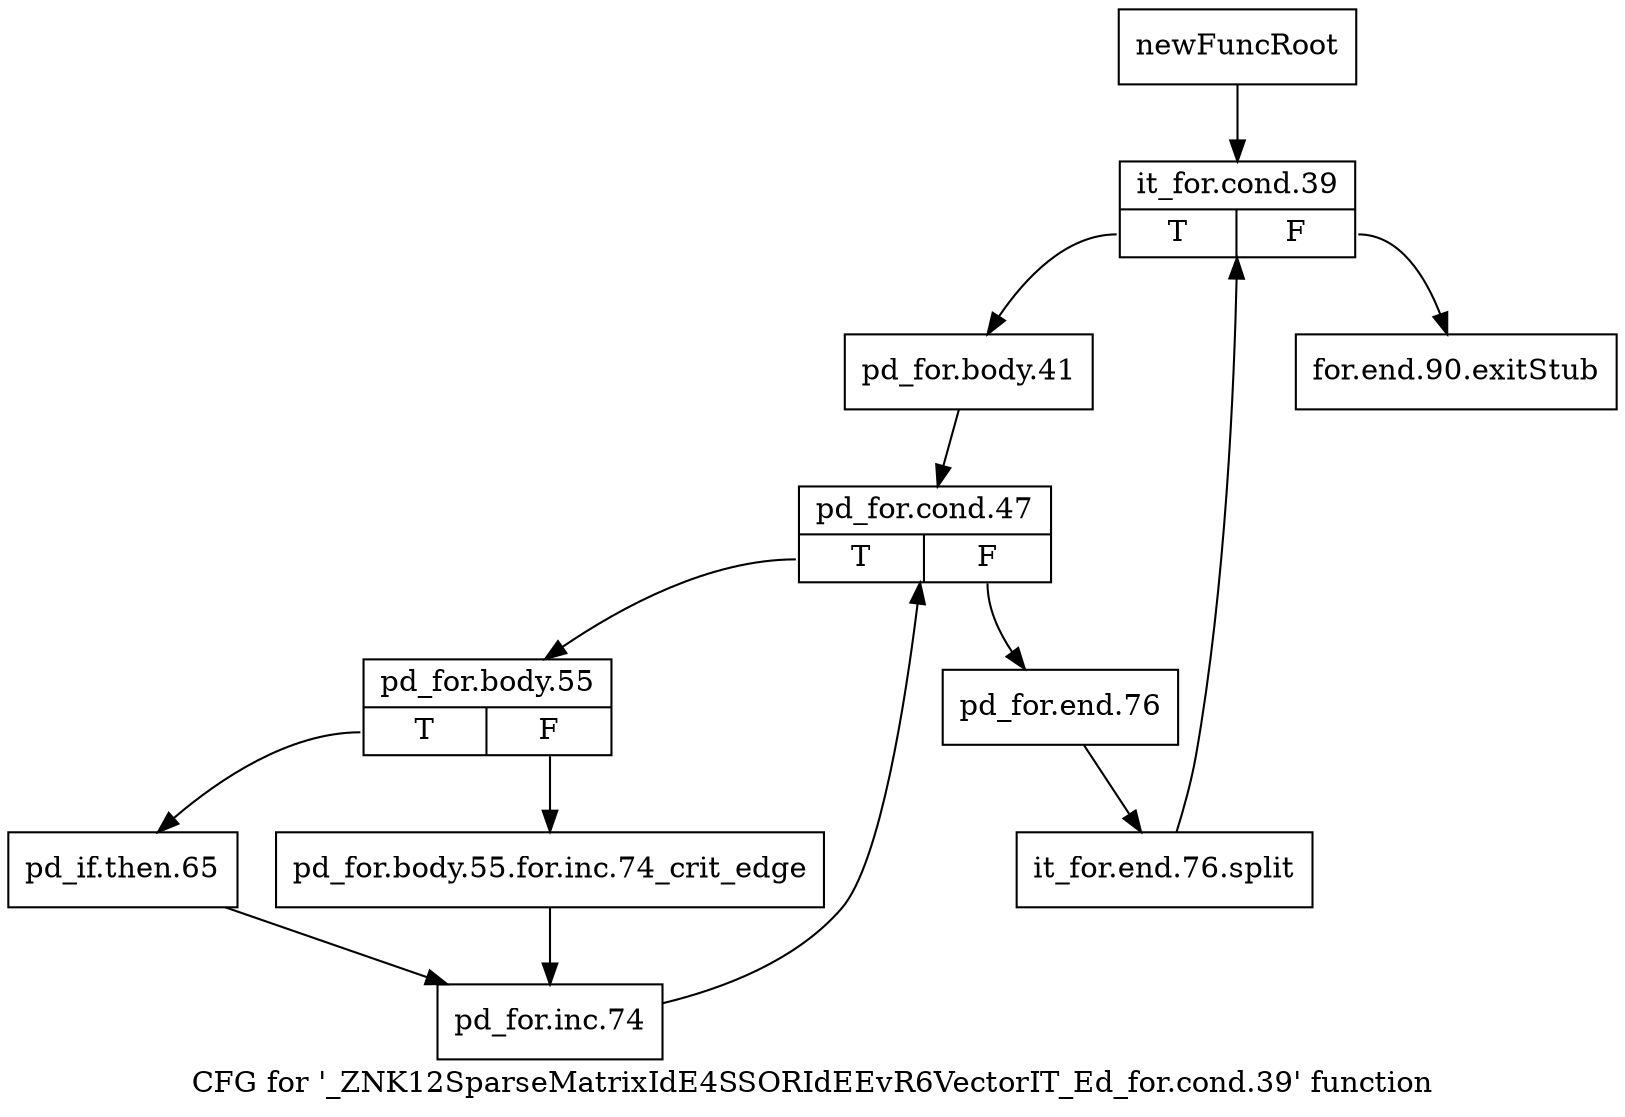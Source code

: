 digraph "CFG for '_ZNK12SparseMatrixIdE4SSORIdEEvR6VectorIT_Ed_for.cond.39' function" {
	label="CFG for '_ZNK12SparseMatrixIdE4SSORIdEEvR6VectorIT_Ed_for.cond.39' function";

	Node0x96ace00 [shape=record,label="{newFuncRoot}"];
	Node0x96ace00 -> Node0x96acea0;
	Node0x96ace50 [shape=record,label="{for.end.90.exitStub}"];
	Node0x96acea0 [shape=record,label="{it_for.cond.39|{<s0>T|<s1>F}}"];
	Node0x96acea0:s0 -> Node0x96acef0;
	Node0x96acea0:s1 -> Node0x96ace50;
	Node0x96acef0 [shape=record,label="{pd_for.body.41}"];
	Node0x96acef0 -> Node0x96acf40;
	Node0x96acf40 [shape=record,label="{pd_for.cond.47|{<s0>T|<s1>F}}"];
	Node0x96acf40:s0 -> Node0x96acfe0;
	Node0x96acf40:s1 -> Node0x96acf90;
	Node0x96acf90 [shape=record,label="{pd_for.end.76}"];
	Node0x96acf90 -> Node0xbaa3ff0;
	Node0xbaa3ff0 [shape=record,label="{it_for.end.76.split}"];
	Node0xbaa3ff0 -> Node0x96acea0;
	Node0x96acfe0 [shape=record,label="{pd_for.body.55|{<s0>T|<s1>F}}"];
	Node0x96acfe0:s0 -> Node0x96ad080;
	Node0x96acfe0:s1 -> Node0x96ad030;
	Node0x96ad030 [shape=record,label="{pd_for.body.55.for.inc.74_crit_edge}"];
	Node0x96ad030 -> Node0x96ad0d0;
	Node0x96ad080 [shape=record,label="{pd_if.then.65}"];
	Node0x96ad080 -> Node0x96ad0d0;
	Node0x96ad0d0 [shape=record,label="{pd_for.inc.74}"];
	Node0x96ad0d0 -> Node0x96acf40;
}
